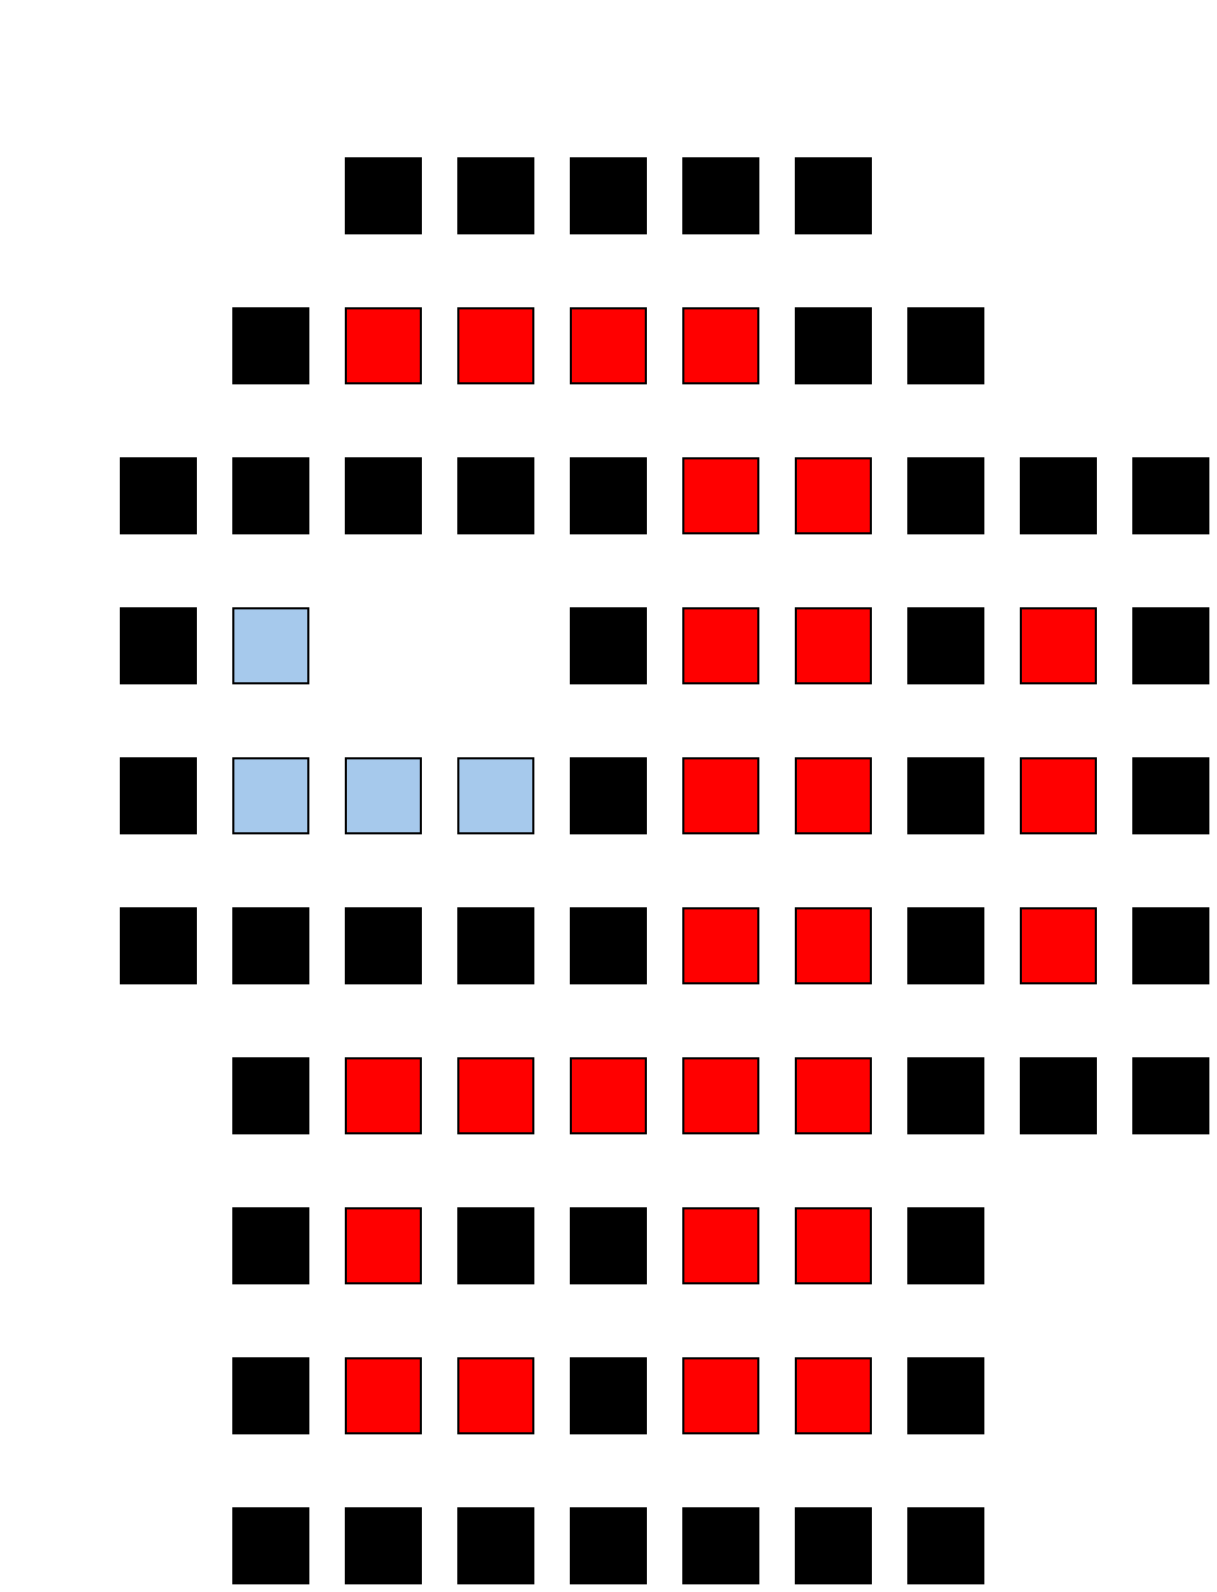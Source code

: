 digraph MatrizDispersa {
    node [shape=box];
    graph [rankdir=TB];
    node [width=0.5 height=0.5 fixedsize=true];
    nodo_0_0 [label="", style=invis];
    nodo_0_1 [label="", style=invis];
    nodo_0_2 [label="", style=invis];
    nodo_0_3 [label="", style=invis];
    nodo_0_4 [label="", style=invis];
    nodo_0_5 [label="", style=invis];
    nodo_0_6 [label="", style=invis];
    nodo_0_7 [label="", style=invis];
    nodo_0_8 [label="", style=invis];
    nodo_0_9 [label="", style=invis];
    nodo_0_10 [label="", style=invis];
    nodo_1_0 [label="", style=invis];
    nodo_1_1 [label="", style=invis];
    nodo_1_2 [label="", style=invis];
    nodo_1_3 [label="", style=invis];
    nodo_1_4 [label="", style=invis];
    nodo_1_5 [label="", style=invis];
    nodo_1_6 [label="", style=invis];
    nodo_1_7 [label="", style=invis];
    nodo_1_8 [label="", style=invis];
    nodo_1_9 [label="", style=invis];
    nodo_1_10 [label="", style=invis];
    nodo_2_0 [label="", style=invis];
    nodo_2_1 [label="", style=invis];
    nodo_2_2 [label="", style=invis];
    nodo_2_3 [label="", style=invis];
    nodo_2_4 [label="", style=invis];
    nodo_2_5 [label="", style=invis];
    nodo_2_6 [label="", style=invis];
    nodo_2_7 [label="", style=invis];
    nodo_2_8 [label="", style=invis];
    nodo_2_9 [label="", style=invis];
    nodo_2_10 [label="", style=invis];
    nodo_3_0 [label="", style=invis];
    nodo_3_1 [label="", style=invis];
    nodo_3_2 [label="", style=invis];
    nodo_3_3 [label="", style=invis];
    nodo_3_4 [label="", style=invis];
    nodo_3_5 [label="", style=invis];
    nodo_3_6 [label="", style=invis];
    nodo_3_7 [label="", style=invis];
    nodo_3_8 [label="", style=invis];
    nodo_3_9 [label="", style=invis];
    nodo_3_10 [label="", style=invis];
    nodo_4_0 [label="", style=invis];
    nodo_4_1 [label="", style=invis];
    nodo_4_2 [label="", style=invis];
    nodo_4_3 [label="", style=invis];
    nodo_4_4 [label="", style=invis];
    nodo_4_5 [label="", style=invis];
    nodo_4_6 [label="", style=invis];
    nodo_4_7 [label="", style=invis];
    nodo_4_8 [label="", style=invis];
    nodo_4_9 [label="", style=invis];
    nodo_4_10 [label="", style=invis];
    nodo_5_0 [label="", style=invis];
    nodo_5_1 [label="", style=invis];
    nodo_5_2 [label="", style=invis];
    nodo_5_3 [label="", style=invis];
    nodo_5_4 [label="", style=invis];
    nodo_5_5 [label="", style=invis];
    nodo_5_6 [label="", style=invis];
    nodo_5_7 [label="", style=invis];
    nodo_5_8 [label="", style=invis];
    nodo_5_9 [label="", style=invis];
    nodo_5_10 [label="", style=invis];
    nodo_6_0 [label="", style=invis];
    nodo_6_1 [label="", style=invis];
    nodo_6_2 [label="", style=invis];
    nodo_6_3 [label="", style=invis];
    nodo_6_4 [label="", style=invis];
    nodo_6_5 [label="", style=invis];
    nodo_6_6 [label="", style=invis];
    nodo_6_7 [label="", style=invis];
    nodo_6_8 [label="", style=invis];
    nodo_6_9 [label="", style=invis];
    nodo_6_10 [label="", style=invis];
    nodo_7_0 [label="", style=invis];
    nodo_7_1 [label="", style=invis];
    nodo_7_2 [label="", style=invis];
    nodo_7_3 [label="", style=invis];
    nodo_7_4 [label="", style=invis];
    nodo_7_5 [label="", style=invis];
    nodo_7_6 [label="", style=invis];
    nodo_7_7 [label="", style=invis];
    nodo_7_8 [label="", style=invis];
    nodo_7_9 [label="", style=invis];
    nodo_7_10 [label="", style=invis];
    nodo_8_0 [label="", style=invis];
    nodo_8_1 [label="", style=invis];
    nodo_8_2 [label="", style=invis];
    nodo_8_3 [label="", style=invis];
    nodo_8_4 [label="", style=invis];
    nodo_8_5 [label="", style=invis];
    nodo_8_6 [label="", style=invis];
    nodo_8_7 [label="", style=invis];
    nodo_8_8 [label="", style=invis];
    nodo_8_9 [label="", style=invis];
    nodo_8_10 [label="", style=invis];
    nodo_9_0 [label="", style=invis];
    nodo_9_1 [label="", style=invis];
    nodo_9_2 [label="", style=invis];
    nodo_9_3 [label="", style=invis];
    nodo_9_4 [label="", style=invis];
    nodo_9_5 [label="", style=invis];
    nodo_9_6 [label="", style=invis];
    nodo_9_7 [label="", style=invis];
    nodo_9_8 [label="", style=invis];
    nodo_9_9 [label="", style=invis];
    nodo_9_10 [label="", style=invis];
    nodo_10_0 [label="", style=invis];
    nodo_10_1 [label="", style=invis];
    nodo_10_2 [label="", style=invis];
    nodo_10_3 [label="", style=invis];
    nodo_10_4 [label="", style=invis];
    nodo_10_5 [label="", style=invis];
    nodo_10_6 [label="", style=invis];
    nodo_10_7 [label="", style=invis];
    nodo_10_8 [label="", style=invis];
    nodo_10_9 [label="", style=invis];
    nodo_10_10 [label="", style=invis];
    {rank=same; nodo_0_0 nodo_0_1 nodo_0_2 nodo_0_3 nodo_0_4 nodo_0_5 nodo_0_6 nodo_0_7 nodo_0_8 nodo_0_9 nodo_0_10 }
    {rank=same; nodo_1_0 nodo_1_1 nodo_1_2 nodo_1_3 nodo_1_4 nodo_1_5 nodo_1_6 nodo_1_7 nodo_1_8 nodo_1_9 nodo_1_10 }
    {rank=same; nodo_2_0 nodo_2_1 nodo_2_2 nodo_2_3 nodo_2_4 nodo_2_5 nodo_2_6 nodo_2_7 nodo_2_8 nodo_2_9 nodo_2_10 }
    {rank=same; nodo_3_0 nodo_3_1 nodo_3_2 nodo_3_3 nodo_3_4 nodo_3_5 nodo_3_6 nodo_3_7 nodo_3_8 nodo_3_9 nodo_3_10 }
    {rank=same; nodo_4_0 nodo_4_1 nodo_4_2 nodo_4_3 nodo_4_4 nodo_4_5 nodo_4_6 nodo_4_7 nodo_4_8 nodo_4_9 nodo_4_10 }
    {rank=same; nodo_5_0 nodo_5_1 nodo_5_2 nodo_5_3 nodo_5_4 nodo_5_5 nodo_5_6 nodo_5_7 nodo_5_8 nodo_5_9 nodo_5_10 }
    {rank=same; nodo_6_0 nodo_6_1 nodo_6_2 nodo_6_3 nodo_6_4 nodo_6_5 nodo_6_6 nodo_6_7 nodo_6_8 nodo_6_9 nodo_6_10 }
    {rank=same; nodo_7_0 nodo_7_1 nodo_7_2 nodo_7_3 nodo_7_4 nodo_7_5 nodo_7_6 nodo_7_7 nodo_7_8 nodo_7_9 nodo_7_10 }
    {rank=same; nodo_8_0 nodo_8_1 nodo_8_2 nodo_8_3 nodo_8_4 nodo_8_5 nodo_8_6 nodo_8_7 nodo_8_8 nodo_8_9 nodo_8_10 }
    {rank=same; nodo_9_0 nodo_9_1 nodo_9_2 nodo_9_3 nodo_9_4 nodo_9_5 nodo_9_6 nodo_9_7 nodo_9_8 nodo_9_9 nodo_9_10 }
    {rank=same; nodo_10_0 nodo_10_1 nodo_10_2 nodo_10_3 nodo_10_4 nodo_10_5 nodo_10_6 nodo_10_7 nodo_10_8 nodo_10_9 nodo_10_10 }
    nodo_0_0 -> nodo_0_1 [style=invis];
    nodo_0_1 -> nodo_0_2 [style=invis];
    nodo_0_2 -> nodo_0_3 [style=invis];
    nodo_0_3 -> nodo_0_4 [style=invis];
    nodo_0_4 -> nodo_0_5 [style=invis];
    nodo_0_5 -> nodo_0_6 [style=invis];
    nodo_0_6 -> nodo_0_7 [style=invis];
    nodo_0_7 -> nodo_0_8 [style=invis];
    nodo_0_8 -> nodo_0_9 [style=invis];
    nodo_0_9 -> nodo_0_10 [style=invis];
    nodo_1_0 -> nodo_1_1 [style=invis];
    nodo_1_1 -> nodo_1_2 [style=invis];
    nodo_1_2 -> nodo_1_3 [style=invis];
    nodo_1_3 -> nodo_1_4 [style=invis];
    nodo_1_4 -> nodo_1_5 [style=invis];
    nodo_1_5 -> nodo_1_6 [style=invis];
    nodo_1_6 -> nodo_1_7 [style=invis];
    nodo_1_7 -> nodo_1_8 [style=invis];
    nodo_1_8 -> nodo_1_9 [style=invis];
    nodo_1_9 -> nodo_1_10 [style=invis];
    nodo_2_0 -> nodo_2_1 [style=invis];
    nodo_2_1 -> nodo_2_2 [style=invis];
    nodo_2_2 -> nodo_2_3 [style=invis];
    nodo_2_3 -> nodo_2_4 [style=invis];
    nodo_2_4 -> nodo_2_5 [style=invis];
    nodo_2_5 -> nodo_2_6 [style=invis];
    nodo_2_6 -> nodo_2_7 [style=invis];
    nodo_2_7 -> nodo_2_8 [style=invis];
    nodo_2_8 -> nodo_2_9 [style=invis];
    nodo_2_9 -> nodo_2_10 [style=invis];
    nodo_3_0 -> nodo_3_1 [style=invis];
    nodo_3_1 -> nodo_3_2 [style=invis];
    nodo_3_2 -> nodo_3_3 [style=invis];
    nodo_3_3 -> nodo_3_4 [style=invis];
    nodo_3_4 -> nodo_3_5 [style=invis];
    nodo_3_5 -> nodo_3_6 [style=invis];
    nodo_3_6 -> nodo_3_7 [style=invis];
    nodo_3_7 -> nodo_3_8 [style=invis];
    nodo_3_8 -> nodo_3_9 [style=invis];
    nodo_3_9 -> nodo_3_10 [style=invis];
    nodo_4_0 -> nodo_4_1 [style=invis];
    nodo_4_1 -> nodo_4_2 [style=invis];
    nodo_4_2 -> nodo_4_3 [style=invis];
    nodo_4_3 -> nodo_4_4 [style=invis];
    nodo_4_4 -> nodo_4_5 [style=invis];
    nodo_4_5 -> nodo_4_6 [style=invis];
    nodo_4_6 -> nodo_4_7 [style=invis];
    nodo_4_7 -> nodo_4_8 [style=invis];
    nodo_4_8 -> nodo_4_9 [style=invis];
    nodo_4_9 -> nodo_4_10 [style=invis];
    nodo_5_0 -> nodo_5_1 [style=invis];
    nodo_5_1 -> nodo_5_2 [style=invis];
    nodo_5_2 -> nodo_5_3 [style=invis];
    nodo_5_3 -> nodo_5_4 [style=invis];
    nodo_5_4 -> nodo_5_5 [style=invis];
    nodo_5_5 -> nodo_5_6 [style=invis];
    nodo_5_6 -> nodo_5_7 [style=invis];
    nodo_5_7 -> nodo_5_8 [style=invis];
    nodo_5_8 -> nodo_5_9 [style=invis];
    nodo_5_9 -> nodo_5_10 [style=invis];
    nodo_6_0 -> nodo_6_1 [style=invis];
    nodo_6_1 -> nodo_6_2 [style=invis];
    nodo_6_2 -> nodo_6_3 [style=invis];
    nodo_6_3 -> nodo_6_4 [style=invis];
    nodo_6_4 -> nodo_6_5 [style=invis];
    nodo_6_5 -> nodo_6_6 [style=invis];
    nodo_6_6 -> nodo_6_7 [style=invis];
    nodo_6_7 -> nodo_6_8 [style=invis];
    nodo_6_8 -> nodo_6_9 [style=invis];
    nodo_6_9 -> nodo_6_10 [style=invis];
    nodo_7_0 -> nodo_7_1 [style=invis];
    nodo_7_1 -> nodo_7_2 [style=invis];
    nodo_7_2 -> nodo_7_3 [style=invis];
    nodo_7_3 -> nodo_7_4 [style=invis];
    nodo_7_4 -> nodo_7_5 [style=invis];
    nodo_7_5 -> nodo_7_6 [style=invis];
    nodo_7_6 -> nodo_7_7 [style=invis];
    nodo_7_7 -> nodo_7_8 [style=invis];
    nodo_7_8 -> nodo_7_9 [style=invis];
    nodo_7_9 -> nodo_7_10 [style=invis];
    nodo_8_0 -> nodo_8_1 [style=invis];
    nodo_8_1 -> nodo_8_2 [style=invis];
    nodo_8_2 -> nodo_8_3 [style=invis];
    nodo_8_3 -> nodo_8_4 [style=invis];
    nodo_8_4 -> nodo_8_5 [style=invis];
    nodo_8_5 -> nodo_8_6 [style=invis];
    nodo_8_6 -> nodo_8_7 [style=invis];
    nodo_8_7 -> nodo_8_8 [style=invis];
    nodo_8_8 -> nodo_8_9 [style=invis];
    nodo_8_9 -> nodo_8_10 [style=invis];
    nodo_9_0 -> nodo_9_1 [style=invis];
    nodo_9_1 -> nodo_9_2 [style=invis];
    nodo_9_2 -> nodo_9_3 [style=invis];
    nodo_9_3 -> nodo_9_4 [style=invis];
    nodo_9_4 -> nodo_9_5 [style=invis];
    nodo_9_5 -> nodo_9_6 [style=invis];
    nodo_9_6 -> nodo_9_7 [style=invis];
    nodo_9_7 -> nodo_9_8 [style=invis];
    nodo_9_8 -> nodo_9_9 [style=invis];
    nodo_9_9 -> nodo_9_10 [style=invis];
    nodo_10_0 -> nodo_10_1 [style=invis];
    nodo_10_1 -> nodo_10_2 [style=invis];
    nodo_10_2 -> nodo_10_3 [style=invis];
    nodo_10_3 -> nodo_10_4 [style=invis];
    nodo_10_4 -> nodo_10_5 [style=invis];
    nodo_10_5 -> nodo_10_6 [style=invis];
    nodo_10_6 -> nodo_10_7 [style=invis];
    nodo_10_7 -> nodo_10_8 [style=invis];
    nodo_10_8 -> nodo_10_9 [style=invis];
    nodo_10_9 -> nodo_10_10 [style=invis];
    nodo_0_0 -> nodo_1_0 [style=invis];
    nodo_1_0 -> nodo_2_0 [style=invis];
    nodo_2_0 -> nodo_3_0 [style=invis];
    nodo_3_0 -> nodo_4_0 [style=invis];
    nodo_4_0 -> nodo_5_0 [style=invis];
    nodo_5_0 -> nodo_6_0 [style=invis];
    nodo_6_0 -> nodo_7_0 [style=invis];
    nodo_7_0 -> nodo_8_0 [style=invis];
    nodo_8_0 -> nodo_9_0 [style=invis];
    nodo_9_0 -> nodo_10_0 [style=invis];
    nodo_0_1 -> nodo_1_1 [style=invis];
    nodo_1_1 -> nodo_2_1 [style=invis];
    nodo_2_1 -> nodo_3_1 [style=invis];
    nodo_3_1 -> nodo_4_1 [style=invis];
    nodo_4_1 -> nodo_5_1 [style=invis];
    nodo_5_1 -> nodo_6_1 [style=invis];
    nodo_6_1 -> nodo_7_1 [style=invis];
    nodo_7_1 -> nodo_8_1 [style=invis];
    nodo_8_1 -> nodo_9_1 [style=invis];
    nodo_9_1 -> nodo_10_1 [style=invis];
    nodo_0_2 -> nodo_1_2 [style=invis];
    nodo_1_2 -> nodo_2_2 [style=invis];
    nodo_2_2 -> nodo_3_2 [style=invis];
    nodo_3_2 -> nodo_4_2 [style=invis];
    nodo_4_2 -> nodo_5_2 [style=invis];
    nodo_5_2 -> nodo_6_2 [style=invis];
    nodo_6_2 -> nodo_7_2 [style=invis];
    nodo_7_2 -> nodo_8_2 [style=invis];
    nodo_8_2 -> nodo_9_2 [style=invis];
    nodo_9_2 -> nodo_10_2 [style=invis];
    nodo_0_3 -> nodo_1_3 [style=invis];
    nodo_1_3 -> nodo_2_3 [style=invis];
    nodo_2_3 -> nodo_3_3 [style=invis];
    nodo_3_3 -> nodo_4_3 [style=invis];
    nodo_4_3 -> nodo_5_3 [style=invis];
    nodo_5_3 -> nodo_6_3 [style=invis];
    nodo_6_3 -> nodo_7_3 [style=invis];
    nodo_7_3 -> nodo_8_3 [style=invis];
    nodo_8_3 -> nodo_9_3 [style=invis];
    nodo_9_3 -> nodo_10_3 [style=invis];
    nodo_0_4 -> nodo_1_4 [style=invis];
    nodo_1_4 -> nodo_2_4 [style=invis];
    nodo_2_4 -> nodo_3_4 [style=invis];
    nodo_3_4 -> nodo_4_4 [style=invis];
    nodo_4_4 -> nodo_5_4 [style=invis];
    nodo_5_4 -> nodo_6_4 [style=invis];
    nodo_6_4 -> nodo_7_4 [style=invis];
    nodo_7_4 -> nodo_8_4 [style=invis];
    nodo_8_4 -> nodo_9_4 [style=invis];
    nodo_9_4 -> nodo_10_4 [style=invis];
    nodo_0_5 -> nodo_1_5 [style=invis];
    nodo_1_5 -> nodo_2_5 [style=invis];
    nodo_2_5 -> nodo_3_5 [style=invis];
    nodo_3_5 -> nodo_4_5 [style=invis];
    nodo_4_5 -> nodo_5_5 [style=invis];
    nodo_5_5 -> nodo_6_5 [style=invis];
    nodo_6_5 -> nodo_7_5 [style=invis];
    nodo_7_5 -> nodo_8_5 [style=invis];
    nodo_8_5 -> nodo_9_5 [style=invis];
    nodo_9_5 -> nodo_10_5 [style=invis];
    nodo_0_6 -> nodo_1_6 [style=invis];
    nodo_1_6 -> nodo_2_6 [style=invis];
    nodo_2_6 -> nodo_3_6 [style=invis];
    nodo_3_6 -> nodo_4_6 [style=invis];
    nodo_4_6 -> nodo_5_6 [style=invis];
    nodo_5_6 -> nodo_6_6 [style=invis];
    nodo_6_6 -> nodo_7_6 [style=invis];
    nodo_7_6 -> nodo_8_6 [style=invis];
    nodo_8_6 -> nodo_9_6 [style=invis];
    nodo_9_6 -> nodo_10_6 [style=invis];
    nodo_0_7 -> nodo_1_7 [style=invis];
    nodo_1_7 -> nodo_2_7 [style=invis];
    nodo_2_7 -> nodo_3_7 [style=invis];
    nodo_3_7 -> nodo_4_7 [style=invis];
    nodo_4_7 -> nodo_5_7 [style=invis];
    nodo_5_7 -> nodo_6_7 [style=invis];
    nodo_6_7 -> nodo_7_7 [style=invis];
    nodo_7_7 -> nodo_8_7 [style=invis];
    nodo_8_7 -> nodo_9_7 [style=invis];
    nodo_9_7 -> nodo_10_7 [style=invis];
    nodo_0_8 -> nodo_1_8 [style=invis];
    nodo_1_8 -> nodo_2_8 [style=invis];
    nodo_2_8 -> nodo_3_8 [style=invis];
    nodo_3_8 -> nodo_4_8 [style=invis];
    nodo_4_8 -> nodo_5_8 [style=invis];
    nodo_5_8 -> nodo_6_8 [style=invis];
    nodo_6_8 -> nodo_7_8 [style=invis];
    nodo_7_8 -> nodo_8_8 [style=invis];
    nodo_8_8 -> nodo_9_8 [style=invis];
    nodo_9_8 -> nodo_10_8 [style=invis];
    nodo_0_9 -> nodo_1_9 [style=invis];
    nodo_1_9 -> nodo_2_9 [style=invis];
    nodo_2_9 -> nodo_3_9 [style=invis];
    nodo_3_9 -> nodo_4_9 [style=invis];
    nodo_4_9 -> nodo_5_9 [style=invis];
    nodo_5_9 -> nodo_6_9 [style=invis];
    nodo_6_9 -> nodo_7_9 [style=invis];
    nodo_7_9 -> nodo_8_9 [style=invis];
    nodo_8_9 -> nodo_9_9 [style=invis];
    nodo_9_9 -> nodo_10_9 [style=invis];
    nodo_0_10 -> nodo_1_10 [style=invis];
    nodo_1_10 -> nodo_2_10 [style=invis];
    nodo_2_10 -> nodo_3_10 [style=invis];
    nodo_3_10 -> nodo_4_10 [style=invis];
    nodo_4_10 -> nodo_5_10 [style=invis];
    nodo_5_10 -> nodo_6_10 [style=invis];
    nodo_6_10 -> nodo_7_10 [style=invis];
    nodo_7_10 -> nodo_8_10 [style=invis];
    nodo_8_10 -> nodo_9_10 [style=invis];
    nodo_9_10 -> nodo_10_10 [style=invis];
    nodo_1_3 [label="", style=filled, fillcolor="#000000"];
    nodo_1_4 [label="", style=filled, fillcolor="#000000"];
    nodo_1_5 [label="", style=filled, fillcolor="#000000"];
    nodo_1_6 [label="", style=filled, fillcolor="#000000"];
    nodo_1_7 [label="", style=filled, fillcolor="#000000"];
    nodo_2_2 [label="", style=filled, fillcolor="#000000"];
    nodo_2_3 [label="", style=filled, fillcolor="#FF0000"];
    nodo_2_4 [label="", style=filled, fillcolor="#FF0000"];
    nodo_2_5 [label="", style=filled, fillcolor="#FF0000"];
    nodo_2_6 [label="", style=filled, fillcolor="#FF0000"];
    nodo_2_7 [label="", style=filled, fillcolor="#000000"];
    nodo_2_8 [label="", style=filled, fillcolor="#000000"];
    nodo_3_1 [label="", style=filled, fillcolor="#000000"];
    nodo_3_2 [label="", style=filled, fillcolor="#000000"];
    nodo_3_3 [label="", style=filled, fillcolor="#000000"];
    nodo_3_4 [label="", style=filled, fillcolor="#000000"];
    nodo_3_5 [label="", style=filled, fillcolor="#000000"];
    nodo_3_6 [label="", style=filled, fillcolor="#FF0000"];
    nodo_3_7 [label="", style=filled, fillcolor="#FF0000"];
    nodo_3_8 [label="", style=filled, fillcolor="#000000"];
    nodo_3_9 [label="", style=filled, fillcolor="#000000"];
    nodo_3_10 [label="", style=filled, fillcolor="#000000"];
    nodo_4_1 [label="", style=filled, fillcolor="#000000"];
    nodo_4_2 [label="", style=filled, fillcolor="#A6C9EC"];
    nodo_4_5 [label="", style=filled, fillcolor="#000000"];
    nodo_4_6 [label="", style=filled, fillcolor="#FF0000"];
    nodo_4_7 [label="", style=filled, fillcolor="#FF0000"];
    nodo_4_8 [label="", style=filled, fillcolor="#000000"];
    nodo_4_9 [label="", style=filled, fillcolor="#FF0000"];
    nodo_4_10 [label="", style=filled, fillcolor="#000000"];
    nodo_5_1 [label="", style=filled, fillcolor="#000000"];
    nodo_5_2 [label="", style=filled, fillcolor="#A6C9EC"];
    nodo_5_3 [label="", style=filled, fillcolor="#A6C9EC"];
    nodo_5_4 [label="", style=filled, fillcolor="#A6C9EC"];
    nodo_5_5 [label="", style=filled, fillcolor="#000000"];
    nodo_5_6 [label="", style=filled, fillcolor="#FF0000"];
    nodo_5_7 [label="", style=filled, fillcolor="#FF0000"];
    nodo_5_8 [label="", style=filled, fillcolor="#000000"];
    nodo_5_9 [label="", style=filled, fillcolor="#FF0000"];
    nodo_5_10 [label="", style=filled, fillcolor="#000000"];
    nodo_6_1 [label="", style=filled, fillcolor="#000000"];
    nodo_6_2 [label="", style=filled, fillcolor="#000000"];
    nodo_6_3 [label="", style=filled, fillcolor="#000000"];
    nodo_6_4 [label="", style=filled, fillcolor="#000000"];
    nodo_6_5 [label="", style=filled, fillcolor="#000000"];
    nodo_6_6 [label="", style=filled, fillcolor="#FF0000"];
    nodo_6_7 [label="", style=filled, fillcolor="#FF0000"];
    nodo_6_8 [label="", style=filled, fillcolor="#000000"];
    nodo_6_9 [label="", style=filled, fillcolor="#FF0000"];
    nodo_6_10 [label="", style=filled, fillcolor="#000000"];
    nodo_7_2 [label="", style=filled, fillcolor="#000000"];
    nodo_7_3 [label="", style=filled, fillcolor="#FF0000"];
    nodo_7_4 [label="", style=filled, fillcolor="#FF0000"];
    nodo_7_5 [label="", style=filled, fillcolor="#FF0000"];
    nodo_7_6 [label="", style=filled, fillcolor="#FF0000"];
    nodo_7_7 [label="", style=filled, fillcolor="#FF0000"];
    nodo_7_8 [label="", style=filled, fillcolor="#000000"];
    nodo_7_9 [label="", style=filled, fillcolor="#000000"];
    nodo_7_10 [label="", style=filled, fillcolor="#000000"];
    nodo_8_2 [label="", style=filled, fillcolor="#000000"];
    nodo_8_3 [label="", style=filled, fillcolor="#FF0000"];
    nodo_8_4 [label="", style=filled, fillcolor="#000000"];
    nodo_8_5 [label="", style=filled, fillcolor="#000000"];
    nodo_8_6 [label="", style=filled, fillcolor="#FF0000"];
    nodo_8_7 [label="", style=filled, fillcolor="#FF0000"];
    nodo_8_8 [label="", style=filled, fillcolor="#000000"];
    nodo_9_2 [label="", style=filled, fillcolor="#000000"];
    nodo_9_3 [label="", style=filled, fillcolor="#FF0000"];
    nodo_9_4 [label="", style=filled, fillcolor="#FF0000"];
    nodo_9_5 [label="", style=filled, fillcolor="#000000"];
    nodo_9_6 [label="", style=filled, fillcolor="#FF0000"];
    nodo_9_7 [label="", style=filled, fillcolor="#FF0000"];
    nodo_9_8 [label="", style=filled, fillcolor="#000000"];
    nodo_10_2 [label="", style=filled, fillcolor="#000000"];
    nodo_10_3 [label="", style=filled, fillcolor="#000000"];
    nodo_10_4 [label="", style=filled, fillcolor="#000000"];
    nodo_10_5 [label="", style=filled, fillcolor="#000000"];
    nodo_10_6 [label="", style=filled, fillcolor="#000000"];
    nodo_10_7 [label="", style=filled, fillcolor="#000000"];
    nodo_10_8 [label="", style=filled, fillcolor="#000000"];
}
